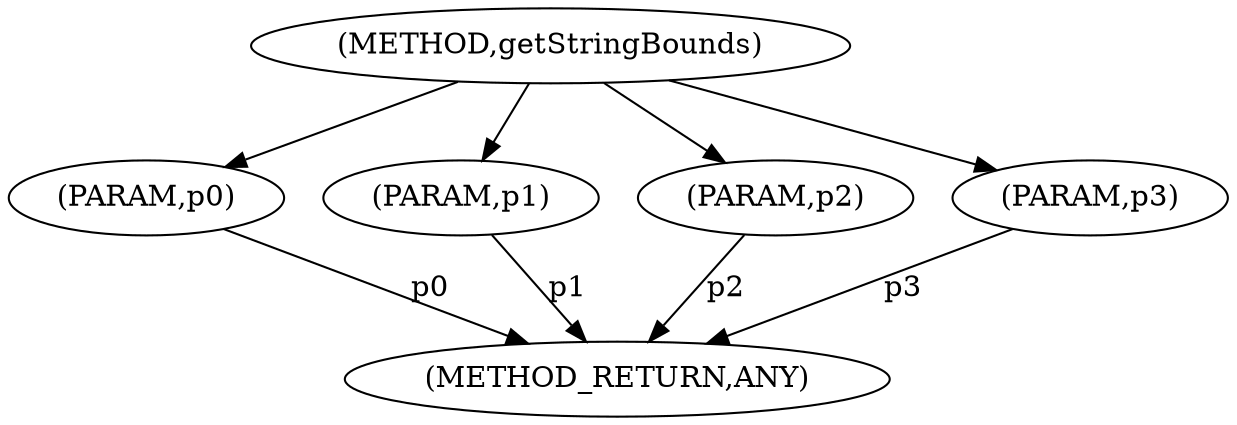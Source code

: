 digraph "getStringBounds" {  
"319" [label = <(METHOD,getStringBounds)> ]
"325" [label = <(METHOD_RETURN,ANY)> ]
"320" [label = <(PARAM,p0)> ]
"321" [label = <(PARAM,p1)> ]
"322" [label = <(PARAM,p2)> ]
"323" [label = <(PARAM,p3)> ]
  "320" -> "325"  [ label = "p0"] 
  "321" -> "325"  [ label = "p1"] 
  "322" -> "325"  [ label = "p2"] 
  "323" -> "325"  [ label = "p3"] 
  "319" -> "320" 
  "319" -> "321" 
  "319" -> "322" 
  "319" -> "323" 
}
